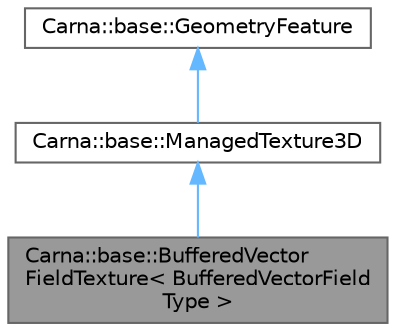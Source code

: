 digraph "Carna::base::BufferedVectorFieldTexture&lt; BufferedVectorFieldType &gt;"
{
 // LATEX_PDF_SIZE
  bgcolor="transparent";
  edge [fontname=Helvetica,fontsize=10,labelfontname=Helvetica,labelfontsize=10];
  node [fontname=Helvetica,fontsize=10,shape=box,height=0.2,width=0.4];
  Node1 [id="Node000001",label="Carna::base::BufferedVector\lFieldTexture\< BufferedVectorField\lType \>",height=0.2,width=0.4,color="gray40", fillcolor="grey60", style="filled", fontcolor="black",tooltip="Specializes the ManagedTexture3D class s.t. the texture's data is initialized from a math::VectorFiel..."];
  Node2 -> Node1 [id="edge1_Node000001_Node000002",dir="back",color="steelblue1",style="solid",tooltip=" "];
  Node2 [id="Node000002",label="Carna::base::ManagedTexture3D",height=0.2,width=0.4,color="gray40", fillcolor="white", style="filled",URL="$classCarna_1_1base_1_1ManagedTexture3D.html",tooltip="Represents 3D OpenGL texture object whose lifetime is managed by instances of this class."];
  Node3 -> Node2 [id="edge2_Node000002_Node000003",dir="back",color="steelblue1",style="solid",tooltip=" "];
  Node3 [id="Node000003",label="Carna::base::GeometryFeature",height=0.2,width=0.4,color="gray40", fillcolor="white", style="filled",URL="$classCarna_1_1base_1_1GeometryFeature.html",tooltip="Represents \"components\" that are aggregated by Geometry objects. Closer description is given here."];
}
